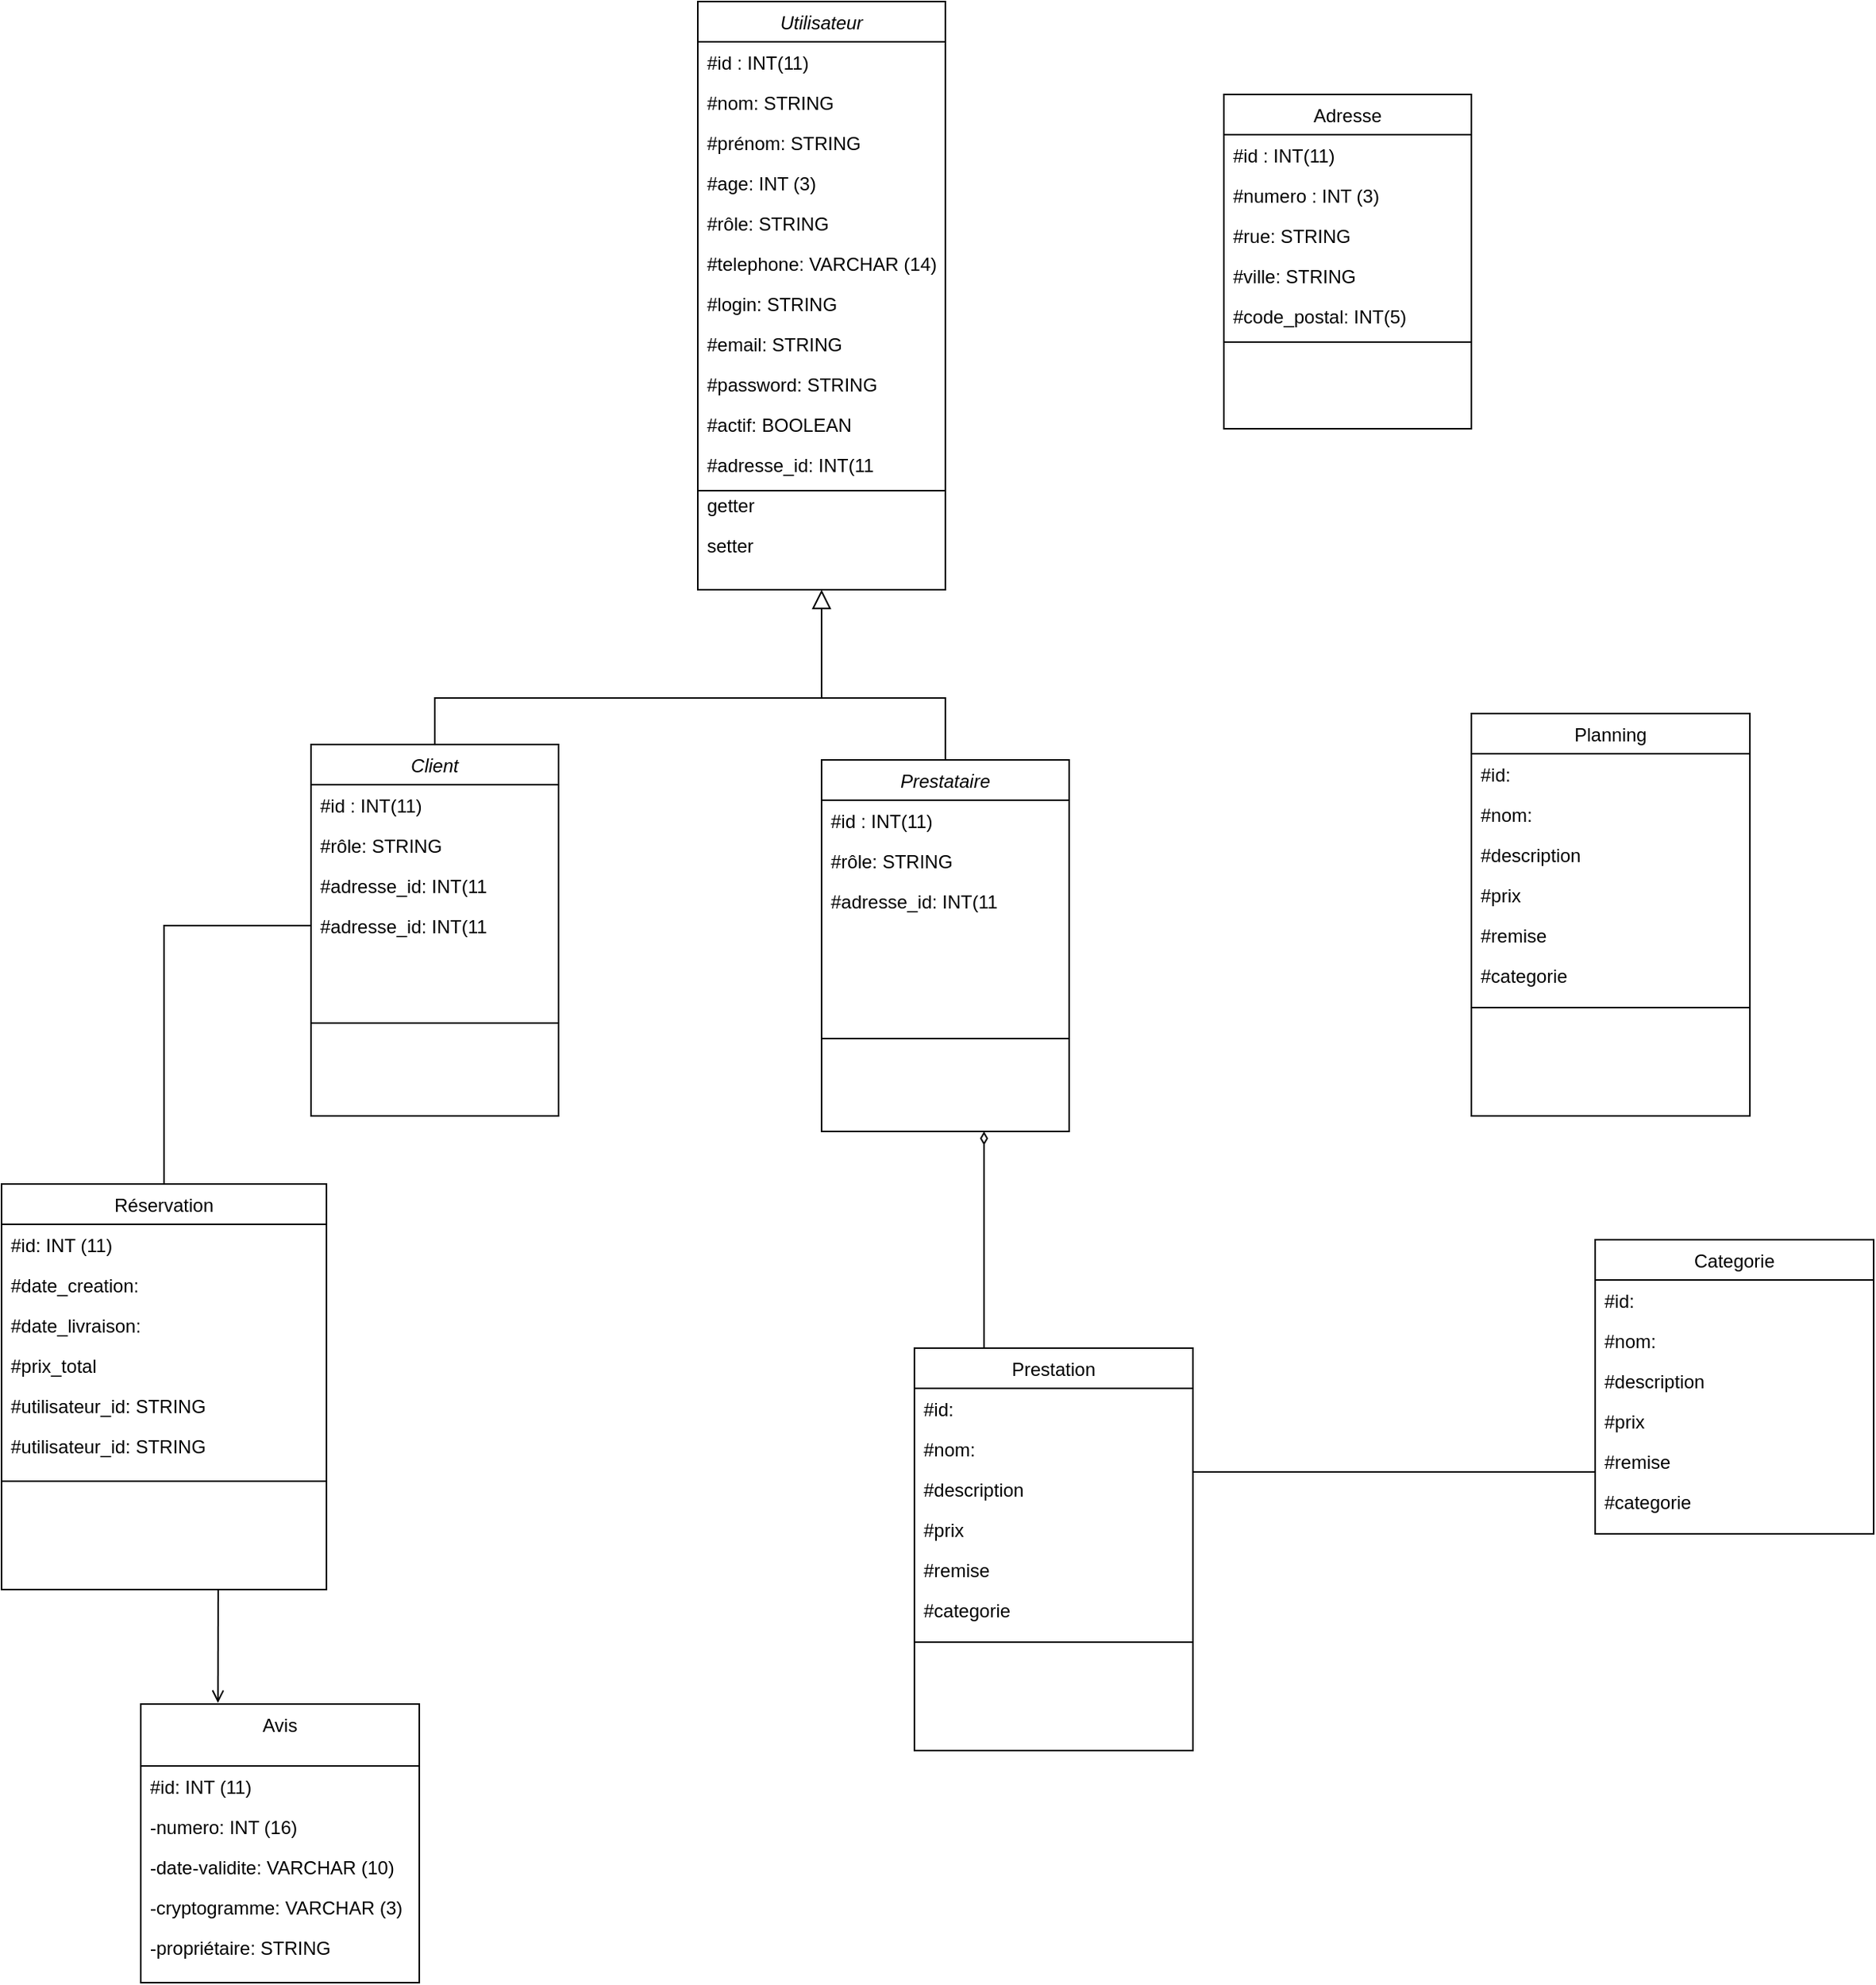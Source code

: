 <mxfile version="26.0.9">
  <diagram id="C5RBs43oDa-KdzZeNtuy" name="Page-1">
    <mxGraphModel dx="1676" dy="1752" grid="1" gridSize="10" guides="1" tooltips="1" connect="1" arrows="1" fold="1" page="1" pageScale="1" pageWidth="827" pageHeight="1169" math="0" shadow="0">
      <root>
        <mxCell id="WIyWlLk6GJQsqaUBKTNV-0" />
        <mxCell id="WIyWlLk6GJQsqaUBKTNV-1" parent="WIyWlLk6GJQsqaUBKTNV-0" />
        <mxCell id="zkfFHV4jXpPFQw0GAbJ--0" value="Utilisateur" style="swimlane;fontStyle=2;align=center;verticalAlign=top;childLayout=stackLayout;horizontal=1;startSize=26;horizontalStack=0;resizeParent=1;resizeLast=0;collapsible=1;marginBottom=0;rounded=0;shadow=0;strokeWidth=1;" parent="WIyWlLk6GJQsqaUBKTNV-1" vertex="1">
          <mxGeometry x="390" y="-1150" width="160" height="380" as="geometry">
            <mxRectangle x="230" y="140" width="160" height="26" as="alternateBounds" />
          </mxGeometry>
        </mxCell>
        <mxCell id="zkfFHV4jXpPFQw0GAbJ--1" value="#id : INT(11)" style="text;align=left;verticalAlign=top;spacingLeft=4;spacingRight=4;overflow=hidden;rotatable=0;points=[[0,0.5],[1,0.5]];portConstraint=eastwest;" parent="zkfFHV4jXpPFQw0GAbJ--0" vertex="1">
          <mxGeometry y="26" width="160" height="26" as="geometry" />
        </mxCell>
        <mxCell id="zkfFHV4jXpPFQw0GAbJ--2" value="#nom: STRING" style="text;align=left;verticalAlign=top;spacingLeft=4;spacingRight=4;overflow=hidden;rotatable=0;points=[[0,0.5],[1,0.5]];portConstraint=eastwest;rounded=0;shadow=0;html=0;" parent="zkfFHV4jXpPFQw0GAbJ--0" vertex="1">
          <mxGeometry y="52" width="160" height="26" as="geometry" />
        </mxCell>
        <mxCell id="zkfFHV4jXpPFQw0GAbJ--3" value="#prénom: STRING" style="text;align=left;verticalAlign=top;spacingLeft=4;spacingRight=4;overflow=hidden;rotatable=0;points=[[0,0.5],[1,0.5]];portConstraint=eastwest;rounded=0;shadow=0;html=0;" parent="zkfFHV4jXpPFQw0GAbJ--0" vertex="1">
          <mxGeometry y="78" width="160" height="26" as="geometry" />
        </mxCell>
        <mxCell id="09x6wX240GTnIhkP-kPZ-13" value="#age: INT (3)" style="text;align=left;verticalAlign=top;spacingLeft=4;spacingRight=4;overflow=hidden;rotatable=0;points=[[0,0.5],[1,0.5]];portConstraint=eastwest;rounded=0;shadow=0;html=0;" parent="zkfFHV4jXpPFQw0GAbJ--0" vertex="1">
          <mxGeometry y="104" width="160" height="26" as="geometry" />
        </mxCell>
        <mxCell id="09x6wX240GTnIhkP-kPZ-14" value="#rôle: STRING" style="text;align=left;verticalAlign=top;spacingLeft=4;spacingRight=4;overflow=hidden;rotatable=0;points=[[0,0.5],[1,0.5]];portConstraint=eastwest;rounded=0;shadow=0;html=0;" parent="zkfFHV4jXpPFQw0GAbJ--0" vertex="1">
          <mxGeometry y="130" width="160" height="26" as="geometry" />
        </mxCell>
        <mxCell id="09x6wX240GTnIhkP-kPZ-21" value="#telephone: VARCHAR (14)" style="text;align=left;verticalAlign=top;spacingLeft=4;spacingRight=4;overflow=hidden;rotatable=0;points=[[0,0.5],[1,0.5]];portConstraint=eastwest;rounded=0;shadow=0;html=0;" parent="zkfFHV4jXpPFQw0GAbJ--0" vertex="1">
          <mxGeometry y="156" width="160" height="26" as="geometry" />
        </mxCell>
        <mxCell id="09x6wX240GTnIhkP-kPZ-29" value="#login: STRING" style="text;align=left;verticalAlign=top;spacingLeft=4;spacingRight=4;overflow=hidden;rotatable=0;points=[[0,0.5],[1,0.5]];portConstraint=eastwest;rounded=0;shadow=0;html=0;" parent="zkfFHV4jXpPFQw0GAbJ--0" vertex="1">
          <mxGeometry y="182" width="160" height="26" as="geometry" />
        </mxCell>
        <mxCell id="09x6wX240GTnIhkP-kPZ-38" value="#email: STRING" style="text;align=left;verticalAlign=top;spacingLeft=4;spacingRight=4;overflow=hidden;rotatable=0;points=[[0,0.5],[1,0.5]];portConstraint=eastwest;rounded=0;shadow=0;html=0;" parent="zkfFHV4jXpPFQw0GAbJ--0" vertex="1">
          <mxGeometry y="208" width="160" height="26" as="geometry" />
        </mxCell>
        <mxCell id="09x6wX240GTnIhkP-kPZ-39" value="#password: STRING" style="text;align=left;verticalAlign=top;spacingLeft=4;spacingRight=4;overflow=hidden;rotatable=0;points=[[0,0.5],[1,0.5]];portConstraint=eastwest;rounded=0;shadow=0;html=0;" parent="zkfFHV4jXpPFQw0GAbJ--0" vertex="1">
          <mxGeometry y="234" width="160" height="26" as="geometry" />
        </mxCell>
        <mxCell id="09x6wX240GTnIhkP-kPZ-40" value="#actif: BOOLEAN" style="text;align=left;verticalAlign=top;spacingLeft=4;spacingRight=4;overflow=hidden;rotatable=0;points=[[0,0.5],[1,0.5]];portConstraint=eastwest;rounded=0;shadow=0;html=0;" parent="zkfFHV4jXpPFQw0GAbJ--0" vertex="1">
          <mxGeometry y="260" width="160" height="26" as="geometry" />
        </mxCell>
        <mxCell id="09x6wX240GTnIhkP-kPZ-41" value="#adresse_id: INT(11" style="text;align=left;verticalAlign=top;spacingLeft=4;spacingRight=4;overflow=hidden;rotatable=0;points=[[0,0.5],[1,0.5]];portConstraint=eastwest;rounded=0;shadow=0;html=0;" parent="zkfFHV4jXpPFQw0GAbJ--0" vertex="1">
          <mxGeometry y="286" width="160" height="26" as="geometry" />
        </mxCell>
        <mxCell id="09x6wX240GTnIhkP-kPZ-43" value="" style="endArrow=none;html=1;rounded=0;" parent="zkfFHV4jXpPFQw0GAbJ--0" edge="1">
          <mxGeometry width="50" height="50" relative="1" as="geometry">
            <mxPoint y="316" as="sourcePoint" />
            <mxPoint x="160" y="316" as="targetPoint" />
          </mxGeometry>
        </mxCell>
        <mxCell id="_Zfm9jwLy4W1q9WHlCT8-5" value="getter" style="text;align=left;verticalAlign=top;spacingLeft=4;spacingRight=4;overflow=hidden;rotatable=0;points=[[0,0.5],[1,0.5]];portConstraint=eastwest;rounded=0;shadow=0;html=0;" parent="zkfFHV4jXpPFQw0GAbJ--0" vertex="1">
          <mxGeometry y="312" width="160" height="26" as="geometry" />
        </mxCell>
        <mxCell id="_Zfm9jwLy4W1q9WHlCT8-20" value="setter" style="text;align=left;verticalAlign=top;spacingLeft=4;spacingRight=4;overflow=hidden;rotatable=0;points=[[0,0.5],[1,0.5]];portConstraint=eastwest;rounded=0;shadow=0;html=0;" parent="zkfFHV4jXpPFQw0GAbJ--0" vertex="1">
          <mxGeometry y="338" width="160" height="26" as="geometry" />
        </mxCell>
        <mxCell id="zkfFHV4jXpPFQw0GAbJ--6" value="Réservation" style="swimlane;fontStyle=0;align=center;verticalAlign=top;childLayout=stackLayout;horizontal=1;startSize=26;horizontalStack=0;resizeParent=1;resizeLast=0;collapsible=1;marginBottom=0;rounded=0;shadow=0;strokeWidth=1;" parent="WIyWlLk6GJQsqaUBKTNV-1" vertex="1">
          <mxGeometry x="-60" y="-386" width="210" height="262" as="geometry">
            <mxRectangle x="120" y="570" width="160" height="26" as="alternateBounds" />
          </mxGeometry>
        </mxCell>
        <mxCell id="zkfFHV4jXpPFQw0GAbJ--7" value="#id: INT (11)" style="text;align=left;verticalAlign=top;spacingLeft=4;spacingRight=4;overflow=hidden;rotatable=0;points=[[0,0.5],[1,0.5]];portConstraint=eastwest;" parent="zkfFHV4jXpPFQw0GAbJ--6" vertex="1">
          <mxGeometry y="26" width="210" height="26" as="geometry" />
        </mxCell>
        <mxCell id="zkfFHV4jXpPFQw0GAbJ--8" value="#date_creation: " style="text;align=left;verticalAlign=top;spacingLeft=4;spacingRight=4;overflow=hidden;rotatable=0;points=[[0,0.5],[1,0.5]];portConstraint=eastwest;rounded=0;shadow=0;html=0;" parent="zkfFHV4jXpPFQw0GAbJ--6" vertex="1">
          <mxGeometry y="52" width="210" height="26" as="geometry" />
        </mxCell>
        <mxCell id="09x6wX240GTnIhkP-kPZ-66" value="#date_livraison: " style="text;align=left;verticalAlign=top;spacingLeft=4;spacingRight=4;overflow=hidden;rotatable=0;points=[[0,0.5],[1,0.5]];portConstraint=eastwest;rounded=0;shadow=0;html=0;" parent="zkfFHV4jXpPFQw0GAbJ--6" vertex="1">
          <mxGeometry y="78" width="210" height="26" as="geometry" />
        </mxCell>
        <mxCell id="09x6wX240GTnIhkP-kPZ-71" value="#prix_total" style="text;align=left;verticalAlign=top;spacingLeft=4;spacingRight=4;overflow=hidden;rotatable=0;points=[[0,0.5],[1,0.5]];portConstraint=eastwest;rounded=0;shadow=0;html=0;" parent="zkfFHV4jXpPFQw0GAbJ--6" vertex="1">
          <mxGeometry y="104" width="210" height="26" as="geometry" />
        </mxCell>
        <mxCell id="_Zfm9jwLy4W1q9WHlCT8-0" value="#utilisateur_id: STRING" style="text;align=left;verticalAlign=top;spacingLeft=4;spacingRight=4;overflow=hidden;rotatable=0;points=[[0,0.5],[1,0.5]];portConstraint=eastwest;rounded=0;shadow=0;html=0;" parent="zkfFHV4jXpPFQw0GAbJ--6" vertex="1">
          <mxGeometry y="130" width="210" height="26" as="geometry" />
        </mxCell>
        <mxCell id="09x6wX240GTnIhkP-kPZ-72" value="#utilisateur_id: STRING" style="text;align=left;verticalAlign=top;spacingLeft=4;spacingRight=4;overflow=hidden;rotatable=0;points=[[0,0.5],[1,0.5]];portConstraint=eastwest;rounded=0;shadow=0;html=0;" parent="zkfFHV4jXpPFQw0GAbJ--6" vertex="1">
          <mxGeometry y="156" width="210" height="26" as="geometry" />
        </mxCell>
        <mxCell id="qEeKyHEhCAI6KiBk3C8H-24" value="" style="endArrow=none;html=1;rounded=0;" parent="zkfFHV4jXpPFQw0GAbJ--6" edge="1">
          <mxGeometry width="50" height="50" relative="1" as="geometry">
            <mxPoint y="192" as="sourcePoint" />
            <mxPoint x="210" y="192" as="targetPoint" />
          </mxGeometry>
        </mxCell>
        <mxCell id="zkfFHV4jXpPFQw0GAbJ--12" value="" style="endArrow=block;endSize=10;endFill=0;shadow=0;strokeWidth=1;rounded=0;curved=0;edgeStyle=elbowEdgeStyle;elbow=vertical;entryX=0.5;entryY=1;entryDx=0;entryDy=0;exitX=0.5;exitY=0;exitDx=0;exitDy=0;" parent="WIyWlLk6GJQsqaUBKTNV-1" source="Z0JYn2a-cfdWObl-iRzG-19" target="zkfFHV4jXpPFQw0GAbJ--0" edge="1">
          <mxGeometry width="160" relative="1" as="geometry">
            <mxPoint x="310" y="-630" as="sourcePoint" />
            <mxPoint x="439" y="-720" as="targetPoint" />
            <Array as="points">
              <mxPoint x="390" y="-700" />
            </Array>
          </mxGeometry>
        </mxCell>
        <mxCell id="zkfFHV4jXpPFQw0GAbJ--17" value="Adresse" style="swimlane;fontStyle=0;align=center;verticalAlign=top;childLayout=stackLayout;horizontal=1;startSize=26;horizontalStack=0;resizeParent=1;resizeLast=0;collapsible=1;marginBottom=0;rounded=0;shadow=0;strokeWidth=1;" parent="WIyWlLk6GJQsqaUBKTNV-1" vertex="1">
          <mxGeometry x="730" y="-1090" width="160" height="216" as="geometry">
            <mxRectangle x="550" y="140" width="160" height="26" as="alternateBounds" />
          </mxGeometry>
        </mxCell>
        <mxCell id="zkfFHV4jXpPFQw0GAbJ--18" value="#id : INT(11)" style="text;align=left;verticalAlign=top;spacingLeft=4;spacingRight=4;overflow=hidden;rotatable=0;points=[[0,0.5],[1,0.5]];portConstraint=eastwest;" parent="zkfFHV4jXpPFQw0GAbJ--17" vertex="1">
          <mxGeometry y="26" width="160" height="26" as="geometry" />
        </mxCell>
        <mxCell id="zkfFHV4jXpPFQw0GAbJ--19" value="#numero : INT (3)" style="text;align=left;verticalAlign=top;spacingLeft=4;spacingRight=4;overflow=hidden;rotatable=0;points=[[0,0.5],[1,0.5]];portConstraint=eastwest;rounded=0;shadow=0;html=0;" parent="zkfFHV4jXpPFQw0GAbJ--17" vertex="1">
          <mxGeometry y="52" width="160" height="26" as="geometry" />
        </mxCell>
        <mxCell id="zkfFHV4jXpPFQw0GAbJ--20" value="#rue: STRING" style="text;align=left;verticalAlign=top;spacingLeft=4;spacingRight=4;overflow=hidden;rotatable=0;points=[[0,0.5],[1,0.5]];portConstraint=eastwest;rounded=0;shadow=0;html=0;" parent="zkfFHV4jXpPFQw0GAbJ--17" vertex="1">
          <mxGeometry y="78" width="160" height="26" as="geometry" />
        </mxCell>
        <mxCell id="zkfFHV4jXpPFQw0GAbJ--21" value="#ville: STRING" style="text;align=left;verticalAlign=top;spacingLeft=4;spacingRight=4;overflow=hidden;rotatable=0;points=[[0,0.5],[1,0.5]];portConstraint=eastwest;rounded=0;shadow=0;html=0;" parent="zkfFHV4jXpPFQw0GAbJ--17" vertex="1">
          <mxGeometry y="104" width="160" height="26" as="geometry" />
        </mxCell>
        <mxCell id="zkfFHV4jXpPFQw0GAbJ--22" value="#code_postal: INT(5)" style="text;align=left;verticalAlign=top;spacingLeft=4;spacingRight=4;overflow=hidden;rotatable=0;points=[[0,0.5],[1,0.5]];portConstraint=eastwest;rounded=0;shadow=0;html=0;" parent="zkfFHV4jXpPFQw0GAbJ--17" vertex="1">
          <mxGeometry y="130" width="160" height="26" as="geometry" />
        </mxCell>
        <mxCell id="zkfFHV4jXpPFQw0GAbJ--23" value="" style="line;html=1;strokeWidth=1;align=left;verticalAlign=middle;spacingTop=-1;spacingLeft=3;spacingRight=3;rotatable=0;labelPosition=right;points=[];portConstraint=eastwest;" parent="zkfFHV4jXpPFQw0GAbJ--17" vertex="1">
          <mxGeometry y="156" width="160" height="8" as="geometry" />
        </mxCell>
        <mxCell id="09x6wX240GTnIhkP-kPZ-3" value="Prestation" style="swimlane;fontStyle=0;align=center;verticalAlign=top;childLayout=stackLayout;horizontal=1;startSize=26;horizontalStack=0;resizeParent=1;resizeLast=0;collapsible=1;marginBottom=0;rounded=0;shadow=0;strokeWidth=1;" parent="WIyWlLk6GJQsqaUBKTNV-1" vertex="1">
          <mxGeometry x="530" y="-280" width="180" height="260" as="geometry">
            <mxRectangle x="130" y="380" width="160" height="26" as="alternateBounds" />
          </mxGeometry>
        </mxCell>
        <mxCell id="09x6wX240GTnIhkP-kPZ-4" value="#id: " style="text;align=left;verticalAlign=top;spacingLeft=4;spacingRight=4;overflow=hidden;rotatable=0;points=[[0,0.5],[1,0.5]];portConstraint=eastwest;" parent="09x6wX240GTnIhkP-kPZ-3" vertex="1">
          <mxGeometry y="26" width="180" height="26" as="geometry" />
        </mxCell>
        <mxCell id="09x6wX240GTnIhkP-kPZ-76" value="#nom:" style="text;align=left;verticalAlign=top;spacingLeft=4;spacingRight=4;overflow=hidden;rotatable=0;points=[[0,0.5],[1,0.5]];portConstraint=eastwest;" parent="09x6wX240GTnIhkP-kPZ-3" vertex="1">
          <mxGeometry y="52" width="180" height="26" as="geometry" />
        </mxCell>
        <mxCell id="09x6wX240GTnIhkP-kPZ-80" value="#description" style="text;align=left;verticalAlign=top;spacingLeft=4;spacingRight=4;overflow=hidden;rotatable=0;points=[[0,0.5],[1,0.5]];portConstraint=eastwest;" parent="09x6wX240GTnIhkP-kPZ-3" vertex="1">
          <mxGeometry y="78" width="180" height="26" as="geometry" />
        </mxCell>
        <mxCell id="09x6wX240GTnIhkP-kPZ-81" value="#prix" style="text;align=left;verticalAlign=top;spacingLeft=4;spacingRight=4;overflow=hidden;rotatable=0;points=[[0,0.5],[1,0.5]];portConstraint=eastwest;" parent="09x6wX240GTnIhkP-kPZ-3" vertex="1">
          <mxGeometry y="104" width="180" height="26" as="geometry" />
        </mxCell>
        <mxCell id="09x6wX240GTnIhkP-kPZ-82" value="#remise" style="text;align=left;verticalAlign=top;spacingLeft=4;spacingRight=4;overflow=hidden;rotatable=0;points=[[0,0.5],[1,0.5]];portConstraint=eastwest;" parent="09x6wX240GTnIhkP-kPZ-3" vertex="1">
          <mxGeometry y="130" width="180" height="26" as="geometry" />
        </mxCell>
        <mxCell id="09x6wX240GTnIhkP-kPZ-87" value="#categorie" style="text;align=left;verticalAlign=top;spacingLeft=4;spacingRight=4;overflow=hidden;rotatable=0;points=[[0,0.5],[1,0.5]];portConstraint=eastwest;" parent="09x6wX240GTnIhkP-kPZ-3" vertex="1">
          <mxGeometry y="156" width="180" height="26" as="geometry" />
        </mxCell>
        <mxCell id="qEeKyHEhCAI6KiBk3C8H-23" value="" style="endArrow=none;html=1;rounded=0;" parent="09x6wX240GTnIhkP-kPZ-3" edge="1">
          <mxGeometry width="50" height="50" relative="1" as="geometry">
            <mxPoint y="190" as="sourcePoint" />
            <mxPoint x="180" y="190" as="targetPoint" />
          </mxGeometry>
        </mxCell>
        <mxCell id="Z0JYn2a-cfdWObl-iRzG-19" value="Client" style="swimlane;fontStyle=2;align=center;verticalAlign=top;childLayout=stackLayout;horizontal=1;startSize=26;horizontalStack=0;resizeParent=1;resizeLast=0;collapsible=1;marginBottom=0;rounded=0;shadow=0;strokeWidth=1;" parent="WIyWlLk6GJQsqaUBKTNV-1" vertex="1">
          <mxGeometry x="140" y="-670" width="160" height="240" as="geometry">
            <mxRectangle x="230" y="140" width="160" height="26" as="alternateBounds" />
          </mxGeometry>
        </mxCell>
        <mxCell id="Z0JYn2a-cfdWObl-iRzG-20" value="#id : INT(11)" style="text;align=left;verticalAlign=top;spacingLeft=4;spacingRight=4;overflow=hidden;rotatable=0;points=[[0,0.5],[1,0.5]];portConstraint=eastwest;" parent="Z0JYn2a-cfdWObl-iRzG-19" vertex="1">
          <mxGeometry y="26" width="160" height="26" as="geometry" />
        </mxCell>
        <mxCell id="Z0JYn2a-cfdWObl-iRzG-24" value="#rôle: STRING" style="text;align=left;verticalAlign=top;spacingLeft=4;spacingRight=4;overflow=hidden;rotatable=0;points=[[0,0.5],[1,0.5]];portConstraint=eastwest;rounded=0;shadow=0;html=0;" parent="Z0JYn2a-cfdWObl-iRzG-19" vertex="1">
          <mxGeometry y="52" width="160" height="26" as="geometry" />
        </mxCell>
        <mxCell id="LvpSkpxT_OZSYmMf9NfX-11" value="#adresse_id: INT(11" style="text;align=left;verticalAlign=top;spacingLeft=4;spacingRight=4;overflow=hidden;rotatable=0;points=[[0,0.5],[1,0.5]];portConstraint=eastwest;rounded=0;shadow=0;html=0;" vertex="1" parent="Z0JYn2a-cfdWObl-iRzG-19">
          <mxGeometry y="78" width="160" height="26" as="geometry" />
        </mxCell>
        <mxCell id="Z0JYn2a-cfdWObl-iRzG-30" value="#adresse_id: INT(11" style="text;align=left;verticalAlign=top;spacingLeft=4;spacingRight=4;overflow=hidden;rotatable=0;points=[[0,0.5],[1,0.5]];portConstraint=eastwest;rounded=0;shadow=0;html=0;" parent="Z0JYn2a-cfdWObl-iRzG-19" vertex="1">
          <mxGeometry y="104" width="160" height="26" as="geometry" />
        </mxCell>
        <mxCell id="Z0JYn2a-cfdWObl-iRzG-31" value="" style="endArrow=none;html=1;rounded=0;" parent="Z0JYn2a-cfdWObl-iRzG-19" edge="1">
          <mxGeometry width="50" height="50" relative="1" as="geometry">
            <mxPoint y="180" as="sourcePoint" />
            <mxPoint x="160" y="180" as="targetPoint" />
          </mxGeometry>
        </mxCell>
        <mxCell id="qEeKyHEhCAI6KiBk3C8H-1" value="Prestataire" style="swimlane;fontStyle=2;align=center;verticalAlign=top;childLayout=stackLayout;horizontal=1;startSize=26;horizontalStack=0;resizeParent=1;resizeLast=0;collapsible=1;marginBottom=0;rounded=0;shadow=0;strokeWidth=1;" parent="WIyWlLk6GJQsqaUBKTNV-1" vertex="1">
          <mxGeometry x="470" y="-660" width="160" height="240" as="geometry">
            <mxRectangle x="230" y="140" width="160" height="26" as="alternateBounds" />
          </mxGeometry>
        </mxCell>
        <mxCell id="qEeKyHEhCAI6KiBk3C8H-2" value="#id : INT(11)" style="text;align=left;verticalAlign=top;spacingLeft=4;spacingRight=4;overflow=hidden;rotatable=0;points=[[0,0.5],[1,0.5]];portConstraint=eastwest;" parent="qEeKyHEhCAI6KiBk3C8H-1" vertex="1">
          <mxGeometry y="26" width="160" height="26" as="geometry" />
        </mxCell>
        <mxCell id="qEeKyHEhCAI6KiBk3C8H-3" value="#rôle: STRING" style="text;align=left;verticalAlign=top;spacingLeft=4;spacingRight=4;overflow=hidden;rotatable=0;points=[[0,0.5],[1,0.5]];portConstraint=eastwest;rounded=0;shadow=0;html=0;" parent="qEeKyHEhCAI6KiBk3C8H-1" vertex="1">
          <mxGeometry y="52" width="160" height="26" as="geometry" />
        </mxCell>
        <mxCell id="qEeKyHEhCAI6KiBk3C8H-4" value="#adresse_id: INT(11" style="text;align=left;verticalAlign=top;spacingLeft=4;spacingRight=4;overflow=hidden;rotatable=0;points=[[0,0.5],[1,0.5]];portConstraint=eastwest;rounded=0;shadow=0;html=0;" parent="qEeKyHEhCAI6KiBk3C8H-1" vertex="1">
          <mxGeometry y="78" width="160" height="26" as="geometry" />
        </mxCell>
        <mxCell id="qEeKyHEhCAI6KiBk3C8H-6" value="" style="endArrow=none;html=1;rounded=0;" parent="qEeKyHEhCAI6KiBk3C8H-1" edge="1">
          <mxGeometry width="50" height="50" relative="1" as="geometry">
            <mxPoint y="180" as="sourcePoint" />
            <mxPoint x="160" y="180" as="targetPoint" />
          </mxGeometry>
        </mxCell>
        <mxCell id="qEeKyHEhCAI6KiBk3C8H-8" value="" style="endArrow=none;html=1;rounded=0;" parent="WIyWlLk6GJQsqaUBKTNV-1" source="qEeKyHEhCAI6KiBk3C8H-1" edge="1">
          <mxGeometry width="50" height="50" relative="1" as="geometry">
            <mxPoint x="600" y="-642" as="sourcePoint" />
            <mxPoint x="470" y="-700" as="targetPoint" />
            <Array as="points">
              <mxPoint x="550" y="-700" />
            </Array>
          </mxGeometry>
        </mxCell>
        <mxCell id="qEeKyHEhCAI6KiBk3C8H-16" value="Categorie" style="swimlane;fontStyle=0;align=center;verticalAlign=top;childLayout=stackLayout;horizontal=1;startSize=26;horizontalStack=0;resizeParent=1;resizeLast=0;collapsible=1;marginBottom=0;rounded=0;shadow=0;strokeWidth=1;" parent="WIyWlLk6GJQsqaUBKTNV-1" vertex="1">
          <mxGeometry x="970" y="-350" width="180" height="190" as="geometry">
            <mxRectangle x="130" y="380" width="160" height="26" as="alternateBounds" />
          </mxGeometry>
        </mxCell>
        <mxCell id="qEeKyHEhCAI6KiBk3C8H-17" value="#id: " style="text;align=left;verticalAlign=top;spacingLeft=4;spacingRight=4;overflow=hidden;rotatable=0;points=[[0,0.5],[1,0.5]];portConstraint=eastwest;" parent="qEeKyHEhCAI6KiBk3C8H-16" vertex="1">
          <mxGeometry y="26" width="180" height="26" as="geometry" />
        </mxCell>
        <mxCell id="qEeKyHEhCAI6KiBk3C8H-18" value="#nom:" style="text;align=left;verticalAlign=top;spacingLeft=4;spacingRight=4;overflow=hidden;rotatable=0;points=[[0,0.5],[1,0.5]];portConstraint=eastwest;" parent="qEeKyHEhCAI6KiBk3C8H-16" vertex="1">
          <mxGeometry y="52" width="180" height="26" as="geometry" />
        </mxCell>
        <mxCell id="qEeKyHEhCAI6KiBk3C8H-19" value="#description" style="text;align=left;verticalAlign=top;spacingLeft=4;spacingRight=4;overflow=hidden;rotatable=0;points=[[0,0.5],[1,0.5]];portConstraint=eastwest;" parent="qEeKyHEhCAI6KiBk3C8H-16" vertex="1">
          <mxGeometry y="78" width="180" height="26" as="geometry" />
        </mxCell>
        <mxCell id="qEeKyHEhCAI6KiBk3C8H-20" value="#prix" style="text;align=left;verticalAlign=top;spacingLeft=4;spacingRight=4;overflow=hidden;rotatable=0;points=[[0,0.5],[1,0.5]];portConstraint=eastwest;" parent="qEeKyHEhCAI6KiBk3C8H-16" vertex="1">
          <mxGeometry y="104" width="180" height="26" as="geometry" />
        </mxCell>
        <mxCell id="qEeKyHEhCAI6KiBk3C8H-21" value="#remise" style="text;align=left;verticalAlign=top;spacingLeft=4;spacingRight=4;overflow=hidden;rotatable=0;points=[[0,0.5],[1,0.5]];portConstraint=eastwest;" parent="qEeKyHEhCAI6KiBk3C8H-16" vertex="1">
          <mxGeometry y="130" width="180" height="26" as="geometry" />
        </mxCell>
        <mxCell id="qEeKyHEhCAI6KiBk3C8H-22" value="#categorie" style="text;align=left;verticalAlign=top;spacingLeft=4;spacingRight=4;overflow=hidden;rotatable=0;points=[[0,0.5],[1,0.5]];portConstraint=eastwest;" parent="qEeKyHEhCAI6KiBk3C8H-16" vertex="1">
          <mxGeometry y="156" width="180" height="26" as="geometry" />
        </mxCell>
        <mxCell id="qEeKyHEhCAI6KiBk3C8H-25" value="Planning" style="swimlane;fontStyle=0;align=center;verticalAlign=top;childLayout=stackLayout;horizontal=1;startSize=26;horizontalStack=0;resizeParent=1;resizeLast=0;collapsible=1;marginBottom=0;rounded=0;shadow=0;strokeWidth=1;" parent="WIyWlLk6GJQsqaUBKTNV-1" vertex="1">
          <mxGeometry x="890" y="-690" width="180" height="260" as="geometry">
            <mxRectangle x="130" y="380" width="160" height="26" as="alternateBounds" />
          </mxGeometry>
        </mxCell>
        <mxCell id="qEeKyHEhCAI6KiBk3C8H-26" value="#id: " style="text;align=left;verticalAlign=top;spacingLeft=4;spacingRight=4;overflow=hidden;rotatable=0;points=[[0,0.5],[1,0.5]];portConstraint=eastwest;" parent="qEeKyHEhCAI6KiBk3C8H-25" vertex="1">
          <mxGeometry y="26" width="180" height="26" as="geometry" />
        </mxCell>
        <mxCell id="qEeKyHEhCAI6KiBk3C8H-27" value="#nom:" style="text;align=left;verticalAlign=top;spacingLeft=4;spacingRight=4;overflow=hidden;rotatable=0;points=[[0,0.5],[1,0.5]];portConstraint=eastwest;" parent="qEeKyHEhCAI6KiBk3C8H-25" vertex="1">
          <mxGeometry y="52" width="180" height="26" as="geometry" />
        </mxCell>
        <mxCell id="qEeKyHEhCAI6KiBk3C8H-28" value="#description" style="text;align=left;verticalAlign=top;spacingLeft=4;spacingRight=4;overflow=hidden;rotatable=0;points=[[0,0.5],[1,0.5]];portConstraint=eastwest;" parent="qEeKyHEhCAI6KiBk3C8H-25" vertex="1">
          <mxGeometry y="78" width="180" height="26" as="geometry" />
        </mxCell>
        <mxCell id="qEeKyHEhCAI6KiBk3C8H-29" value="#prix" style="text;align=left;verticalAlign=top;spacingLeft=4;spacingRight=4;overflow=hidden;rotatable=0;points=[[0,0.5],[1,0.5]];portConstraint=eastwest;" parent="qEeKyHEhCAI6KiBk3C8H-25" vertex="1">
          <mxGeometry y="104" width="180" height="26" as="geometry" />
        </mxCell>
        <mxCell id="qEeKyHEhCAI6KiBk3C8H-30" value="#remise" style="text;align=left;verticalAlign=top;spacingLeft=4;spacingRight=4;overflow=hidden;rotatable=0;points=[[0,0.5],[1,0.5]];portConstraint=eastwest;" parent="qEeKyHEhCAI6KiBk3C8H-25" vertex="1">
          <mxGeometry y="130" width="180" height="26" as="geometry" />
        </mxCell>
        <mxCell id="qEeKyHEhCAI6KiBk3C8H-31" value="#categorie" style="text;align=left;verticalAlign=top;spacingLeft=4;spacingRight=4;overflow=hidden;rotatable=0;points=[[0,0.5],[1,0.5]];portConstraint=eastwest;" parent="qEeKyHEhCAI6KiBk3C8H-25" vertex="1">
          <mxGeometry y="156" width="180" height="26" as="geometry" />
        </mxCell>
        <mxCell id="qEeKyHEhCAI6KiBk3C8H-32" value="" style="endArrow=none;html=1;rounded=0;" parent="qEeKyHEhCAI6KiBk3C8H-25" edge="1">
          <mxGeometry width="50" height="50" relative="1" as="geometry">
            <mxPoint y="190" as="sourcePoint" />
            <mxPoint x="180" y="190" as="targetPoint" />
          </mxGeometry>
        </mxCell>
        <mxCell id="qEeKyHEhCAI6KiBk3C8H-33" value="Avis" style="swimlane;fontStyle=0;align=center;verticalAlign=top;childLayout=stackLayout;horizontal=1;startSize=40;horizontalStack=0;resizeParent=1;resizeLast=0;collapsible=1;marginBottom=0;rounded=0;shadow=0;strokeWidth=1;" parent="WIyWlLk6GJQsqaUBKTNV-1" vertex="1">
          <mxGeometry x="30" y="-50" width="180" height="180" as="geometry">
            <mxRectangle x="340" y="380" width="170" height="26" as="alternateBounds" />
          </mxGeometry>
        </mxCell>
        <mxCell id="qEeKyHEhCAI6KiBk3C8H-34" value="#id: INT (11)" style="text;align=left;verticalAlign=top;spacingLeft=4;spacingRight=4;overflow=hidden;rotatable=0;points=[[0,0.5],[1,0.5]];portConstraint=eastwest;" parent="qEeKyHEhCAI6KiBk3C8H-33" vertex="1">
          <mxGeometry y="40" width="180" height="26" as="geometry" />
        </mxCell>
        <mxCell id="qEeKyHEhCAI6KiBk3C8H-35" value="-numero: INT (16)" style="text;align=left;verticalAlign=top;spacingLeft=4;spacingRight=4;overflow=hidden;rotatable=0;points=[[0,0.5],[1,0.5]];portConstraint=eastwest;" parent="qEeKyHEhCAI6KiBk3C8H-33" vertex="1">
          <mxGeometry y="66" width="180" height="26" as="geometry" />
        </mxCell>
        <mxCell id="qEeKyHEhCAI6KiBk3C8H-36" value="-date-validite: VARCHAR (10)" style="text;align=left;verticalAlign=top;spacingLeft=4;spacingRight=4;overflow=hidden;rotatable=0;points=[[0,0.5],[1,0.5]];portConstraint=eastwest;" parent="qEeKyHEhCAI6KiBk3C8H-33" vertex="1">
          <mxGeometry y="92" width="180" height="26" as="geometry" />
        </mxCell>
        <mxCell id="qEeKyHEhCAI6KiBk3C8H-37" value="-cryptogramme: VARCHAR (3)" style="text;align=left;verticalAlign=top;spacingLeft=4;spacingRight=4;overflow=hidden;rotatable=0;points=[[0,0.5],[1,0.5]];portConstraint=eastwest;" parent="qEeKyHEhCAI6KiBk3C8H-33" vertex="1">
          <mxGeometry y="118" width="180" height="26" as="geometry" />
        </mxCell>
        <mxCell id="qEeKyHEhCAI6KiBk3C8H-38" value="-propriétaire: STRING" style="text;align=left;verticalAlign=top;spacingLeft=4;spacingRight=4;overflow=hidden;rotatable=0;points=[[0,0.5],[1,0.5]];portConstraint=eastwest;" parent="qEeKyHEhCAI6KiBk3C8H-33" vertex="1">
          <mxGeometry y="144" width="180" height="26" as="geometry" />
        </mxCell>
        <mxCell id="LvpSkpxT_OZSYmMf9NfX-2" value="" style="endArrow=diamondThin;html=1;rounded=0;exitX=0.25;exitY=0;exitDx=0;exitDy=0;endFill=0;strokeWidth=1;startSize=6;" edge="1" parent="WIyWlLk6GJQsqaUBKTNV-1" source="09x6wX240GTnIhkP-kPZ-3">
          <mxGeometry width="50" height="50" relative="1" as="geometry">
            <mxPoint x="660" y="-350" as="sourcePoint" />
            <mxPoint x="575" y="-420" as="targetPoint" />
          </mxGeometry>
        </mxCell>
        <mxCell id="LvpSkpxT_OZSYmMf9NfX-8" value="" style="endArrow=none;endSize=10;endFill=0;shadow=0;strokeWidth=1;rounded=0;curved=0;edgeStyle=elbowEdgeStyle;elbow=vertical;entryX=0;entryY=0.769;entryDx=0;entryDy=0;entryPerimeter=0;startFill=0;" edge="1" parent="WIyWlLk6GJQsqaUBKTNV-1" target="qEeKyHEhCAI6KiBk3C8H-21">
          <mxGeometry width="160" relative="1" as="geometry">
            <mxPoint x="710" y="-200" as="sourcePoint" />
            <mxPoint x="960" y="-200" as="targetPoint" />
            <Array as="points">
              <mxPoint x="900" y="-200" />
            </Array>
          </mxGeometry>
        </mxCell>
        <mxCell id="LvpSkpxT_OZSYmMf9NfX-9" value="" style="endArrow=open;html=1;rounded=0;entryX=0.277;entryY=-0.004;entryDx=0;entryDy=0;entryPerimeter=0;strokeColor=default;endFill=0;" edge="1" parent="WIyWlLk6GJQsqaUBKTNV-1" target="qEeKyHEhCAI6KiBk3C8H-33">
          <mxGeometry width="50" height="50" relative="1" as="geometry">
            <mxPoint x="80" y="-124" as="sourcePoint" />
            <mxPoint x="370" y="-90" as="targetPoint" />
          </mxGeometry>
        </mxCell>
        <mxCell id="LvpSkpxT_OZSYmMf9NfX-14" value="" style="endArrow=none;html=1;rounded=0;entryX=0.5;entryY=0;entryDx=0;entryDy=0;exitX=0;exitY=0.5;exitDx=0;exitDy=0;edgeStyle=orthogonalEdgeStyle;" edge="1" parent="WIyWlLk6GJQsqaUBKTNV-1" source="Z0JYn2a-cfdWObl-iRzG-30" target="zkfFHV4jXpPFQw0GAbJ--6">
          <mxGeometry width="50" height="50" relative="1" as="geometry">
            <mxPoint x="210" y="-280" as="sourcePoint" />
            <mxPoint x="260" y="-330" as="targetPoint" />
          </mxGeometry>
        </mxCell>
      </root>
    </mxGraphModel>
  </diagram>
</mxfile>
